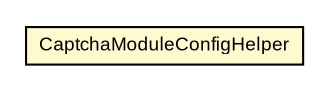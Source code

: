 #!/usr/local/bin/dot
#
# Class diagram 
# Generated by UmlGraph version 4.6 (http://www.spinellis.gr/sw/umlgraph)
#

digraph G {
	edge [fontname="arial",fontsize=10,labelfontname="arial",labelfontsize=10];
	node [fontname="arial",fontsize=10,shape=plaintext];
	// com.octo.captcha.module.config.CaptchaModuleConfigHelper
	c17171 [label=<<table border="0" cellborder="1" cellspacing="0" cellpadding="2" port="p" bgcolor="lemonChiffon" href="./CaptchaModuleConfigHelper.html">
		<tr><td><table border="0" cellspacing="0" cellpadding="1">
			<tr><td> CaptchaModuleConfigHelper </td></tr>
		</table></td></tr>
		</table>>, fontname="arial", fontcolor="black", fontsize=9.0];
}

